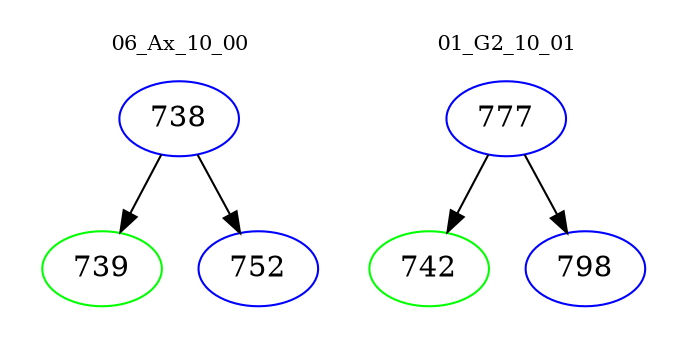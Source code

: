 digraph{
subgraph cluster_0 {
color = white
label = "06_Ax_10_00";
fontsize=10;
T0_738 [label="738", color="blue"]
T0_738 -> T0_739 [color="black"]
T0_739 [label="739", color="green"]
T0_738 -> T0_752 [color="black"]
T0_752 [label="752", color="blue"]
}
subgraph cluster_1 {
color = white
label = "01_G2_10_01";
fontsize=10;
T1_777 [label="777", color="blue"]
T1_777 -> T1_742 [color="black"]
T1_742 [label="742", color="green"]
T1_777 -> T1_798 [color="black"]
T1_798 [label="798", color="blue"]
}
}
